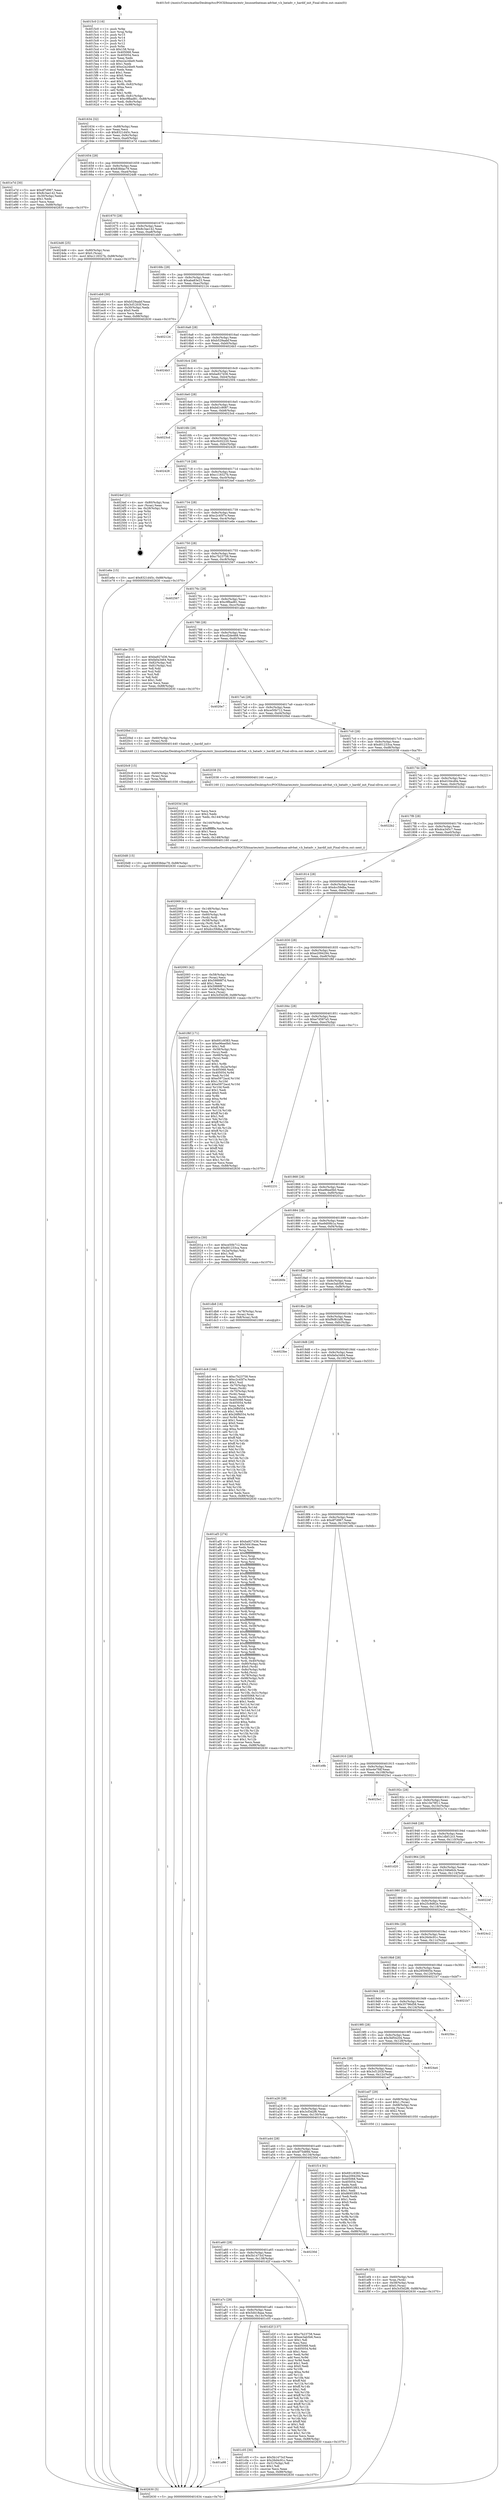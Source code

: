 digraph "0x4015c0" {
  label = "0x4015c0 (/mnt/c/Users/mathe/Desktop/tcc/POCII/binaries/extr_linuxnetbatman-advbat_v.h_batadv_v_hardif_init_Final-ollvm.out::main(0))"
  labelloc = "t"
  node[shape=record]

  Entry [label="",width=0.3,height=0.3,shape=circle,fillcolor=black,style=filled]
  "0x401634" [label="{
     0x401634 [32]\l
     | [instrs]\l
     &nbsp;&nbsp;0x401634 \<+6\>: mov -0x88(%rbp),%eax\l
     &nbsp;&nbsp;0x40163a \<+2\>: mov %eax,%ecx\l
     &nbsp;&nbsp;0x40163c \<+6\>: sub $0x8321d45c,%ecx\l
     &nbsp;&nbsp;0x401642 \<+6\>: mov %eax,-0x9c(%rbp)\l
     &nbsp;&nbsp;0x401648 \<+6\>: mov %ecx,-0xa0(%rbp)\l
     &nbsp;&nbsp;0x40164e \<+6\>: je 0000000000401e7d \<main+0x8bd\>\l
  }"]
  "0x401e7d" [label="{
     0x401e7d [30]\l
     | [instrs]\l
     &nbsp;&nbsp;0x401e7d \<+5\>: mov $0xdf7d967,%eax\l
     &nbsp;&nbsp;0x401e82 \<+5\>: mov $0x8c3ae142,%ecx\l
     &nbsp;&nbsp;0x401e87 \<+3\>: mov -0x30(%rbp),%edx\l
     &nbsp;&nbsp;0x401e8a \<+3\>: cmp $0x1,%edx\l
     &nbsp;&nbsp;0x401e8d \<+3\>: cmovl %ecx,%eax\l
     &nbsp;&nbsp;0x401e90 \<+6\>: mov %eax,-0x88(%rbp)\l
     &nbsp;&nbsp;0x401e96 \<+5\>: jmp 0000000000402630 \<main+0x1070\>\l
  }"]
  "0x401654" [label="{
     0x401654 [28]\l
     | [instrs]\l
     &nbsp;&nbsp;0x401654 \<+5\>: jmp 0000000000401659 \<main+0x99\>\l
     &nbsp;&nbsp;0x401659 \<+6\>: mov -0x9c(%rbp),%eax\l
     &nbsp;&nbsp;0x40165f \<+5\>: sub $0x838dac79,%eax\l
     &nbsp;&nbsp;0x401664 \<+6\>: mov %eax,-0xa4(%rbp)\l
     &nbsp;&nbsp;0x40166a \<+6\>: je 00000000004024d6 \<main+0xf16\>\l
  }"]
  Exit [label="",width=0.3,height=0.3,shape=circle,fillcolor=black,style=filled,peripheries=2]
  "0x4024d6" [label="{
     0x4024d6 [25]\l
     | [instrs]\l
     &nbsp;&nbsp;0x4024d6 \<+4\>: mov -0x80(%rbp),%rax\l
     &nbsp;&nbsp;0x4024da \<+6\>: movl $0x0,(%rax)\l
     &nbsp;&nbsp;0x4024e0 \<+10\>: movl $0xc118327b,-0x88(%rbp)\l
     &nbsp;&nbsp;0x4024ea \<+5\>: jmp 0000000000402630 \<main+0x1070\>\l
  }"]
  "0x401670" [label="{
     0x401670 [28]\l
     | [instrs]\l
     &nbsp;&nbsp;0x401670 \<+5\>: jmp 0000000000401675 \<main+0xb5\>\l
     &nbsp;&nbsp;0x401675 \<+6\>: mov -0x9c(%rbp),%eax\l
     &nbsp;&nbsp;0x40167b \<+5\>: sub $0x8c3ae142,%eax\l
     &nbsp;&nbsp;0x401680 \<+6\>: mov %eax,-0xa8(%rbp)\l
     &nbsp;&nbsp;0x401686 \<+6\>: je 0000000000401eb9 \<main+0x8f9\>\l
  }"]
  "0x4020d8" [label="{
     0x4020d8 [15]\l
     | [instrs]\l
     &nbsp;&nbsp;0x4020d8 \<+10\>: movl $0x838dac79,-0x88(%rbp)\l
     &nbsp;&nbsp;0x4020e2 \<+5\>: jmp 0000000000402630 \<main+0x1070\>\l
  }"]
  "0x401eb9" [label="{
     0x401eb9 [30]\l
     | [instrs]\l
     &nbsp;&nbsp;0x401eb9 \<+5\>: mov $0xb529aabf,%eax\l
     &nbsp;&nbsp;0x401ebe \<+5\>: mov $0x3cf1203f,%ecx\l
     &nbsp;&nbsp;0x401ec3 \<+3\>: mov -0x30(%rbp),%edx\l
     &nbsp;&nbsp;0x401ec6 \<+3\>: cmp $0x0,%edx\l
     &nbsp;&nbsp;0x401ec9 \<+3\>: cmove %ecx,%eax\l
     &nbsp;&nbsp;0x401ecc \<+6\>: mov %eax,-0x88(%rbp)\l
     &nbsp;&nbsp;0x401ed2 \<+5\>: jmp 0000000000402630 \<main+0x1070\>\l
  }"]
  "0x40168c" [label="{
     0x40168c [28]\l
     | [instrs]\l
     &nbsp;&nbsp;0x40168c \<+5\>: jmp 0000000000401691 \<main+0xd1\>\l
     &nbsp;&nbsp;0x401691 \<+6\>: mov -0x9c(%rbp),%eax\l
     &nbsp;&nbsp;0x401697 \<+5\>: sub $0xaba83e23,%eax\l
     &nbsp;&nbsp;0x40169c \<+6\>: mov %eax,-0xac(%rbp)\l
     &nbsp;&nbsp;0x4016a2 \<+6\>: je 0000000000402124 \<main+0xb64\>\l
  }"]
  "0x4020c9" [label="{
     0x4020c9 [15]\l
     | [instrs]\l
     &nbsp;&nbsp;0x4020c9 \<+4\>: mov -0x60(%rbp),%rax\l
     &nbsp;&nbsp;0x4020cd \<+3\>: mov (%rax),%rax\l
     &nbsp;&nbsp;0x4020d0 \<+3\>: mov %rax,%rdi\l
     &nbsp;&nbsp;0x4020d3 \<+5\>: call 0000000000401030 \<free@plt\>\l
     | [calls]\l
     &nbsp;&nbsp;0x401030 \{1\} (unknown)\l
  }"]
  "0x402124" [label="{
     0x402124\l
  }", style=dashed]
  "0x4016a8" [label="{
     0x4016a8 [28]\l
     | [instrs]\l
     &nbsp;&nbsp;0x4016a8 \<+5\>: jmp 00000000004016ad \<main+0xed\>\l
     &nbsp;&nbsp;0x4016ad \<+6\>: mov -0x9c(%rbp),%eax\l
     &nbsp;&nbsp;0x4016b3 \<+5\>: sub $0xb529aabf,%eax\l
     &nbsp;&nbsp;0x4016b8 \<+6\>: mov %eax,-0xb0(%rbp)\l
     &nbsp;&nbsp;0x4016be \<+6\>: je 00000000004024b3 \<main+0xef3\>\l
  }"]
  "0x402069" [label="{
     0x402069 [42]\l
     | [instrs]\l
     &nbsp;&nbsp;0x402069 \<+6\>: mov -0x148(%rbp),%ecx\l
     &nbsp;&nbsp;0x40206f \<+3\>: imul %eax,%ecx\l
     &nbsp;&nbsp;0x402072 \<+4\>: mov -0x60(%rbp),%rdi\l
     &nbsp;&nbsp;0x402076 \<+3\>: mov (%rdi),%rdi\l
     &nbsp;&nbsp;0x402079 \<+4\>: mov -0x58(%rbp),%r8\l
     &nbsp;&nbsp;0x40207d \<+3\>: movslq (%r8),%r8\l
     &nbsp;&nbsp;0x402080 \<+4\>: mov %ecx,(%rdi,%r8,4)\l
     &nbsp;&nbsp;0x402084 \<+10\>: movl $0xdcc59dba,-0x88(%rbp)\l
     &nbsp;&nbsp;0x40208e \<+5\>: jmp 0000000000402630 \<main+0x1070\>\l
  }"]
  "0x4024b3" [label="{
     0x4024b3\l
  }", style=dashed]
  "0x4016c4" [label="{
     0x4016c4 [28]\l
     | [instrs]\l
     &nbsp;&nbsp;0x4016c4 \<+5\>: jmp 00000000004016c9 \<main+0x109\>\l
     &nbsp;&nbsp;0x4016c9 \<+6\>: mov -0x9c(%rbp),%eax\l
     &nbsp;&nbsp;0x4016cf \<+5\>: sub $0xba927d36,%eax\l
     &nbsp;&nbsp;0x4016d4 \<+6\>: mov %eax,-0xb4(%rbp)\l
     &nbsp;&nbsp;0x4016da \<+6\>: je 0000000000402504 \<main+0xf44\>\l
  }"]
  "0x40203d" [label="{
     0x40203d [44]\l
     | [instrs]\l
     &nbsp;&nbsp;0x40203d \<+2\>: xor %ecx,%ecx\l
     &nbsp;&nbsp;0x40203f \<+5\>: mov $0x2,%edx\l
     &nbsp;&nbsp;0x402044 \<+6\>: mov %edx,-0x144(%rbp)\l
     &nbsp;&nbsp;0x40204a \<+1\>: cltd\l
     &nbsp;&nbsp;0x40204b \<+6\>: mov -0x144(%rbp),%esi\l
     &nbsp;&nbsp;0x402051 \<+2\>: idiv %esi\l
     &nbsp;&nbsp;0x402053 \<+6\>: imul $0xfffffffe,%edx,%edx\l
     &nbsp;&nbsp;0x402059 \<+3\>: sub $0x1,%ecx\l
     &nbsp;&nbsp;0x40205c \<+2\>: sub %ecx,%edx\l
     &nbsp;&nbsp;0x40205e \<+6\>: mov %edx,-0x148(%rbp)\l
     &nbsp;&nbsp;0x402064 \<+5\>: call 0000000000401160 \<next_i\>\l
     | [calls]\l
     &nbsp;&nbsp;0x401160 \{1\} (/mnt/c/Users/mathe/Desktop/tcc/POCII/binaries/extr_linuxnetbatman-advbat_v.h_batadv_v_hardif_init_Final-ollvm.out::next_i)\l
  }"]
  "0x402504" [label="{
     0x402504\l
  }", style=dashed]
  "0x4016e0" [label="{
     0x4016e0 [28]\l
     | [instrs]\l
     &nbsp;&nbsp;0x4016e0 \<+5\>: jmp 00000000004016e5 \<main+0x125\>\l
     &nbsp;&nbsp;0x4016e5 \<+6\>: mov -0x9c(%rbp),%eax\l
     &nbsp;&nbsp;0x4016eb \<+5\>: sub $0xbd1c9087,%eax\l
     &nbsp;&nbsp;0x4016f0 \<+6\>: mov %eax,-0xb8(%rbp)\l
     &nbsp;&nbsp;0x4016f6 \<+6\>: je 00000000004023cd \<main+0xe0d\>\l
  }"]
  "0x401ef4" [label="{
     0x401ef4 [32]\l
     | [instrs]\l
     &nbsp;&nbsp;0x401ef4 \<+4\>: mov -0x60(%rbp),%rdi\l
     &nbsp;&nbsp;0x401ef8 \<+3\>: mov %rax,(%rdi)\l
     &nbsp;&nbsp;0x401efb \<+4\>: mov -0x58(%rbp),%rax\l
     &nbsp;&nbsp;0x401eff \<+6\>: movl $0x0,(%rax)\l
     &nbsp;&nbsp;0x401f05 \<+10\>: movl $0x3cf3d2f6,-0x88(%rbp)\l
     &nbsp;&nbsp;0x401f0f \<+5\>: jmp 0000000000402630 \<main+0x1070\>\l
  }"]
  "0x4023cd" [label="{
     0x4023cd\l
  }", style=dashed]
  "0x4016fc" [label="{
     0x4016fc [28]\l
     | [instrs]\l
     &nbsp;&nbsp;0x4016fc \<+5\>: jmp 0000000000401701 \<main+0x141\>\l
     &nbsp;&nbsp;0x401701 \<+6\>: mov -0x9c(%rbp),%eax\l
     &nbsp;&nbsp;0x401707 \<+5\>: sub $0xc0c02220,%eax\l
     &nbsp;&nbsp;0x40170c \<+6\>: mov %eax,-0xbc(%rbp)\l
     &nbsp;&nbsp;0x401712 \<+6\>: je 0000000000402428 \<main+0xe68\>\l
  }"]
  "0x401dc8" [label="{
     0x401dc8 [166]\l
     | [instrs]\l
     &nbsp;&nbsp;0x401dc8 \<+5\>: mov $0xc7b23758,%ecx\l
     &nbsp;&nbsp;0x401dcd \<+5\>: mov $0xc2c45f7e,%edx\l
     &nbsp;&nbsp;0x401dd2 \<+3\>: mov $0x1,%sil\l
     &nbsp;&nbsp;0x401dd5 \<+4\>: mov -0x70(%rbp),%rdi\l
     &nbsp;&nbsp;0x401dd9 \<+2\>: mov %eax,(%rdi)\l
     &nbsp;&nbsp;0x401ddb \<+4\>: mov -0x70(%rbp),%rdi\l
     &nbsp;&nbsp;0x401ddf \<+2\>: mov (%rdi),%eax\l
     &nbsp;&nbsp;0x401de1 \<+3\>: mov %eax,-0x30(%rbp)\l
     &nbsp;&nbsp;0x401de4 \<+7\>: mov 0x405068,%eax\l
     &nbsp;&nbsp;0x401deb \<+8\>: mov 0x405054,%r8d\l
     &nbsp;&nbsp;0x401df3 \<+3\>: mov %eax,%r9d\l
     &nbsp;&nbsp;0x401df6 \<+7\>: sub $0x26ff4554,%r9d\l
     &nbsp;&nbsp;0x401dfd \<+4\>: sub $0x1,%r9d\l
     &nbsp;&nbsp;0x401e01 \<+7\>: add $0x26ff4554,%r9d\l
     &nbsp;&nbsp;0x401e08 \<+4\>: imul %r9d,%eax\l
     &nbsp;&nbsp;0x401e0c \<+3\>: and $0x1,%eax\l
     &nbsp;&nbsp;0x401e0f \<+3\>: cmp $0x0,%eax\l
     &nbsp;&nbsp;0x401e12 \<+4\>: sete %r10b\l
     &nbsp;&nbsp;0x401e16 \<+4\>: cmp $0xa,%r8d\l
     &nbsp;&nbsp;0x401e1a \<+4\>: setl %r11b\l
     &nbsp;&nbsp;0x401e1e \<+3\>: mov %r10b,%bl\l
     &nbsp;&nbsp;0x401e21 \<+3\>: xor $0xff,%bl\l
     &nbsp;&nbsp;0x401e24 \<+3\>: mov %r11b,%r14b\l
     &nbsp;&nbsp;0x401e27 \<+4\>: xor $0xff,%r14b\l
     &nbsp;&nbsp;0x401e2b \<+4\>: xor $0x0,%sil\l
     &nbsp;&nbsp;0x401e2f \<+3\>: mov %bl,%r15b\l
     &nbsp;&nbsp;0x401e32 \<+4\>: and $0x0,%r15b\l
     &nbsp;&nbsp;0x401e36 \<+3\>: and %sil,%r10b\l
     &nbsp;&nbsp;0x401e39 \<+3\>: mov %r14b,%r12b\l
     &nbsp;&nbsp;0x401e3c \<+4\>: and $0x0,%r12b\l
     &nbsp;&nbsp;0x401e40 \<+3\>: and %sil,%r11b\l
     &nbsp;&nbsp;0x401e43 \<+3\>: or %r10b,%r15b\l
     &nbsp;&nbsp;0x401e46 \<+3\>: or %r11b,%r12b\l
     &nbsp;&nbsp;0x401e49 \<+3\>: xor %r12b,%r15b\l
     &nbsp;&nbsp;0x401e4c \<+3\>: or %r14b,%bl\l
     &nbsp;&nbsp;0x401e4f \<+3\>: xor $0xff,%bl\l
     &nbsp;&nbsp;0x401e52 \<+4\>: or $0x0,%sil\l
     &nbsp;&nbsp;0x401e56 \<+3\>: and %sil,%bl\l
     &nbsp;&nbsp;0x401e59 \<+3\>: or %bl,%r15b\l
     &nbsp;&nbsp;0x401e5c \<+4\>: test $0x1,%r15b\l
     &nbsp;&nbsp;0x401e60 \<+3\>: cmovne %edx,%ecx\l
     &nbsp;&nbsp;0x401e63 \<+6\>: mov %ecx,-0x88(%rbp)\l
     &nbsp;&nbsp;0x401e69 \<+5\>: jmp 0000000000402630 \<main+0x1070\>\l
  }"]
  "0x402428" [label="{
     0x402428\l
  }", style=dashed]
  "0x401718" [label="{
     0x401718 [28]\l
     | [instrs]\l
     &nbsp;&nbsp;0x401718 \<+5\>: jmp 000000000040171d \<main+0x15d\>\l
     &nbsp;&nbsp;0x40171d \<+6\>: mov -0x9c(%rbp),%eax\l
     &nbsp;&nbsp;0x401723 \<+5\>: sub $0xc118327b,%eax\l
     &nbsp;&nbsp;0x401728 \<+6\>: mov %eax,-0xc0(%rbp)\l
     &nbsp;&nbsp;0x40172e \<+6\>: je 00000000004024ef \<main+0xf2f\>\l
  }"]
  "0x401a98" [label="{
     0x401a98\l
  }", style=dashed]
  "0x4024ef" [label="{
     0x4024ef [21]\l
     | [instrs]\l
     &nbsp;&nbsp;0x4024ef \<+4\>: mov -0x80(%rbp),%rax\l
     &nbsp;&nbsp;0x4024f3 \<+2\>: mov (%rax),%eax\l
     &nbsp;&nbsp;0x4024f5 \<+4\>: lea -0x28(%rbp),%rsp\l
     &nbsp;&nbsp;0x4024f9 \<+1\>: pop %rbx\l
     &nbsp;&nbsp;0x4024fa \<+2\>: pop %r12\l
     &nbsp;&nbsp;0x4024fc \<+2\>: pop %r13\l
     &nbsp;&nbsp;0x4024fe \<+2\>: pop %r14\l
     &nbsp;&nbsp;0x402500 \<+2\>: pop %r15\l
     &nbsp;&nbsp;0x402502 \<+1\>: pop %rbp\l
     &nbsp;&nbsp;0x402503 \<+1\>: ret\l
  }"]
  "0x401734" [label="{
     0x401734 [28]\l
     | [instrs]\l
     &nbsp;&nbsp;0x401734 \<+5\>: jmp 0000000000401739 \<main+0x179\>\l
     &nbsp;&nbsp;0x401739 \<+6\>: mov -0x9c(%rbp),%eax\l
     &nbsp;&nbsp;0x40173f \<+5\>: sub $0xc2c45f7e,%eax\l
     &nbsp;&nbsp;0x401744 \<+6\>: mov %eax,-0xc4(%rbp)\l
     &nbsp;&nbsp;0x40174a \<+6\>: je 0000000000401e6e \<main+0x8ae\>\l
  }"]
  "0x401c05" [label="{
     0x401c05 [30]\l
     | [instrs]\l
     &nbsp;&nbsp;0x401c05 \<+5\>: mov $0x5b1473cf,%eax\l
     &nbsp;&nbsp;0x401c0a \<+5\>: mov $0x26d4c91c,%ecx\l
     &nbsp;&nbsp;0x401c0f \<+3\>: mov -0x31(%rbp),%dl\l
     &nbsp;&nbsp;0x401c12 \<+3\>: test $0x1,%dl\l
     &nbsp;&nbsp;0x401c15 \<+3\>: cmovne %ecx,%eax\l
     &nbsp;&nbsp;0x401c18 \<+6\>: mov %eax,-0x88(%rbp)\l
     &nbsp;&nbsp;0x401c1e \<+5\>: jmp 0000000000402630 \<main+0x1070\>\l
  }"]
  "0x401e6e" [label="{
     0x401e6e [15]\l
     | [instrs]\l
     &nbsp;&nbsp;0x401e6e \<+10\>: movl $0x8321d45c,-0x88(%rbp)\l
     &nbsp;&nbsp;0x401e78 \<+5\>: jmp 0000000000402630 \<main+0x1070\>\l
  }"]
  "0x401750" [label="{
     0x401750 [28]\l
     | [instrs]\l
     &nbsp;&nbsp;0x401750 \<+5\>: jmp 0000000000401755 \<main+0x195\>\l
     &nbsp;&nbsp;0x401755 \<+6\>: mov -0x9c(%rbp),%eax\l
     &nbsp;&nbsp;0x40175b \<+5\>: sub $0xc7b23758,%eax\l
     &nbsp;&nbsp;0x401760 \<+6\>: mov %eax,-0xc8(%rbp)\l
     &nbsp;&nbsp;0x401766 \<+6\>: je 0000000000402567 \<main+0xfa7\>\l
  }"]
  "0x401a7c" [label="{
     0x401a7c [28]\l
     | [instrs]\l
     &nbsp;&nbsp;0x401a7c \<+5\>: jmp 0000000000401a81 \<main+0x4c1\>\l
     &nbsp;&nbsp;0x401a81 \<+6\>: mov -0x9c(%rbp),%eax\l
     &nbsp;&nbsp;0x401a87 \<+5\>: sub $0x5d418aaa,%eax\l
     &nbsp;&nbsp;0x401a8c \<+6\>: mov %eax,-0x13c(%rbp)\l
     &nbsp;&nbsp;0x401a92 \<+6\>: je 0000000000401c05 \<main+0x645\>\l
  }"]
  "0x402567" [label="{
     0x402567\l
  }", style=dashed]
  "0x40176c" [label="{
     0x40176c [28]\l
     | [instrs]\l
     &nbsp;&nbsp;0x40176c \<+5\>: jmp 0000000000401771 \<main+0x1b1\>\l
     &nbsp;&nbsp;0x401771 \<+6\>: mov -0x9c(%rbp),%eax\l
     &nbsp;&nbsp;0x401777 \<+5\>: sub $0xc9fbad81,%eax\l
     &nbsp;&nbsp;0x40177c \<+6\>: mov %eax,-0xcc(%rbp)\l
     &nbsp;&nbsp;0x401782 \<+6\>: je 0000000000401abe \<main+0x4fe\>\l
  }"]
  "0x401d2f" [label="{
     0x401d2f [137]\l
     | [instrs]\l
     &nbsp;&nbsp;0x401d2f \<+5\>: mov $0xc7b23758,%eax\l
     &nbsp;&nbsp;0x401d34 \<+5\>: mov $0xee3ab5b6,%ecx\l
     &nbsp;&nbsp;0x401d39 \<+2\>: mov $0x1,%dl\l
     &nbsp;&nbsp;0x401d3b \<+2\>: xor %esi,%esi\l
     &nbsp;&nbsp;0x401d3d \<+7\>: mov 0x405068,%edi\l
     &nbsp;&nbsp;0x401d44 \<+8\>: mov 0x405054,%r8d\l
     &nbsp;&nbsp;0x401d4c \<+3\>: sub $0x1,%esi\l
     &nbsp;&nbsp;0x401d4f \<+3\>: mov %edi,%r9d\l
     &nbsp;&nbsp;0x401d52 \<+3\>: add %esi,%r9d\l
     &nbsp;&nbsp;0x401d55 \<+4\>: imul %r9d,%edi\l
     &nbsp;&nbsp;0x401d59 \<+3\>: and $0x1,%edi\l
     &nbsp;&nbsp;0x401d5c \<+3\>: cmp $0x0,%edi\l
     &nbsp;&nbsp;0x401d5f \<+4\>: sete %r10b\l
     &nbsp;&nbsp;0x401d63 \<+4\>: cmp $0xa,%r8d\l
     &nbsp;&nbsp;0x401d67 \<+4\>: setl %r11b\l
     &nbsp;&nbsp;0x401d6b \<+3\>: mov %r10b,%bl\l
     &nbsp;&nbsp;0x401d6e \<+3\>: xor $0xff,%bl\l
     &nbsp;&nbsp;0x401d71 \<+3\>: mov %r11b,%r14b\l
     &nbsp;&nbsp;0x401d74 \<+4\>: xor $0xff,%r14b\l
     &nbsp;&nbsp;0x401d78 \<+3\>: xor $0x1,%dl\l
     &nbsp;&nbsp;0x401d7b \<+3\>: mov %bl,%r15b\l
     &nbsp;&nbsp;0x401d7e \<+4\>: and $0xff,%r15b\l
     &nbsp;&nbsp;0x401d82 \<+3\>: and %dl,%r10b\l
     &nbsp;&nbsp;0x401d85 \<+3\>: mov %r14b,%r12b\l
     &nbsp;&nbsp;0x401d88 \<+4\>: and $0xff,%r12b\l
     &nbsp;&nbsp;0x401d8c \<+3\>: and %dl,%r11b\l
     &nbsp;&nbsp;0x401d8f \<+3\>: or %r10b,%r15b\l
     &nbsp;&nbsp;0x401d92 \<+3\>: or %r11b,%r12b\l
     &nbsp;&nbsp;0x401d95 \<+3\>: xor %r12b,%r15b\l
     &nbsp;&nbsp;0x401d98 \<+3\>: or %r14b,%bl\l
     &nbsp;&nbsp;0x401d9b \<+3\>: xor $0xff,%bl\l
     &nbsp;&nbsp;0x401d9e \<+3\>: or $0x1,%dl\l
     &nbsp;&nbsp;0x401da1 \<+2\>: and %dl,%bl\l
     &nbsp;&nbsp;0x401da3 \<+3\>: or %bl,%r15b\l
     &nbsp;&nbsp;0x401da6 \<+4\>: test $0x1,%r15b\l
     &nbsp;&nbsp;0x401daa \<+3\>: cmovne %ecx,%eax\l
     &nbsp;&nbsp;0x401dad \<+6\>: mov %eax,-0x88(%rbp)\l
     &nbsp;&nbsp;0x401db3 \<+5\>: jmp 0000000000402630 \<main+0x1070\>\l
  }"]
  "0x401abe" [label="{
     0x401abe [53]\l
     | [instrs]\l
     &nbsp;&nbsp;0x401abe \<+5\>: mov $0xba927d36,%eax\l
     &nbsp;&nbsp;0x401ac3 \<+5\>: mov $0xfa0a3464,%ecx\l
     &nbsp;&nbsp;0x401ac8 \<+6\>: mov -0x82(%rbp),%dl\l
     &nbsp;&nbsp;0x401ace \<+7\>: mov -0x81(%rbp),%sil\l
     &nbsp;&nbsp;0x401ad5 \<+3\>: mov %dl,%dil\l
     &nbsp;&nbsp;0x401ad8 \<+3\>: and %sil,%dil\l
     &nbsp;&nbsp;0x401adb \<+3\>: xor %sil,%dl\l
     &nbsp;&nbsp;0x401ade \<+3\>: or %dl,%dil\l
     &nbsp;&nbsp;0x401ae1 \<+4\>: test $0x1,%dil\l
     &nbsp;&nbsp;0x401ae5 \<+3\>: cmovne %ecx,%eax\l
     &nbsp;&nbsp;0x401ae8 \<+6\>: mov %eax,-0x88(%rbp)\l
     &nbsp;&nbsp;0x401aee \<+5\>: jmp 0000000000402630 \<main+0x1070\>\l
  }"]
  "0x401788" [label="{
     0x401788 [28]\l
     | [instrs]\l
     &nbsp;&nbsp;0x401788 \<+5\>: jmp 000000000040178d \<main+0x1cd\>\l
     &nbsp;&nbsp;0x40178d \<+6\>: mov -0x9c(%rbp),%eax\l
     &nbsp;&nbsp;0x401793 \<+5\>: sub $0xcd2de468,%eax\l
     &nbsp;&nbsp;0x401798 \<+6\>: mov %eax,-0xd0(%rbp)\l
     &nbsp;&nbsp;0x40179e \<+6\>: je 00000000004020e7 \<main+0xb27\>\l
  }"]
  "0x402630" [label="{
     0x402630 [5]\l
     | [instrs]\l
     &nbsp;&nbsp;0x402630 \<+5\>: jmp 0000000000401634 \<main+0x74\>\l
  }"]
  "0x4015c0" [label="{
     0x4015c0 [116]\l
     | [instrs]\l
     &nbsp;&nbsp;0x4015c0 \<+1\>: push %rbp\l
     &nbsp;&nbsp;0x4015c1 \<+3\>: mov %rsp,%rbp\l
     &nbsp;&nbsp;0x4015c4 \<+2\>: push %r15\l
     &nbsp;&nbsp;0x4015c6 \<+2\>: push %r14\l
     &nbsp;&nbsp;0x4015c8 \<+2\>: push %r13\l
     &nbsp;&nbsp;0x4015ca \<+2\>: push %r12\l
     &nbsp;&nbsp;0x4015cc \<+1\>: push %rbx\l
     &nbsp;&nbsp;0x4015cd \<+7\>: sub $0x158,%rsp\l
     &nbsp;&nbsp;0x4015d4 \<+7\>: mov 0x405068,%eax\l
     &nbsp;&nbsp;0x4015db \<+7\>: mov 0x405054,%ecx\l
     &nbsp;&nbsp;0x4015e2 \<+2\>: mov %eax,%edx\l
     &nbsp;&nbsp;0x4015e4 \<+6\>: sub $0xe2a24be9,%edx\l
     &nbsp;&nbsp;0x4015ea \<+3\>: sub $0x1,%edx\l
     &nbsp;&nbsp;0x4015ed \<+6\>: add $0xe2a24be9,%edx\l
     &nbsp;&nbsp;0x4015f3 \<+3\>: imul %edx,%eax\l
     &nbsp;&nbsp;0x4015f6 \<+3\>: and $0x1,%eax\l
     &nbsp;&nbsp;0x4015f9 \<+3\>: cmp $0x0,%eax\l
     &nbsp;&nbsp;0x4015fc \<+4\>: sete %r8b\l
     &nbsp;&nbsp;0x401600 \<+4\>: and $0x1,%r8b\l
     &nbsp;&nbsp;0x401604 \<+7\>: mov %r8b,-0x82(%rbp)\l
     &nbsp;&nbsp;0x40160b \<+3\>: cmp $0xa,%ecx\l
     &nbsp;&nbsp;0x40160e \<+4\>: setl %r8b\l
     &nbsp;&nbsp;0x401612 \<+4\>: and $0x1,%r8b\l
     &nbsp;&nbsp;0x401616 \<+7\>: mov %r8b,-0x81(%rbp)\l
     &nbsp;&nbsp;0x40161d \<+10\>: movl $0xc9fbad81,-0x88(%rbp)\l
     &nbsp;&nbsp;0x401627 \<+6\>: mov %edi,-0x8c(%rbp)\l
     &nbsp;&nbsp;0x40162d \<+7\>: mov %rsi,-0x98(%rbp)\l
  }"]
  "0x401a60" [label="{
     0x401a60 [28]\l
     | [instrs]\l
     &nbsp;&nbsp;0x401a60 \<+5\>: jmp 0000000000401a65 \<main+0x4a5\>\l
     &nbsp;&nbsp;0x401a65 \<+6\>: mov -0x9c(%rbp),%eax\l
     &nbsp;&nbsp;0x401a6b \<+5\>: sub $0x5b1473cf,%eax\l
     &nbsp;&nbsp;0x401a70 \<+6\>: mov %eax,-0x138(%rbp)\l
     &nbsp;&nbsp;0x401a76 \<+6\>: je 0000000000401d2f \<main+0x76f\>\l
  }"]
  "0x4020e7" [label="{
     0x4020e7\l
  }", style=dashed]
  "0x4017a4" [label="{
     0x4017a4 [28]\l
     | [instrs]\l
     &nbsp;&nbsp;0x4017a4 \<+5\>: jmp 00000000004017a9 \<main+0x1e9\>\l
     &nbsp;&nbsp;0x4017a9 \<+6\>: mov -0x9c(%rbp),%eax\l
     &nbsp;&nbsp;0x4017af \<+5\>: sub $0xce50b712,%eax\l
     &nbsp;&nbsp;0x4017b4 \<+6\>: mov %eax,-0xd4(%rbp)\l
     &nbsp;&nbsp;0x4017ba \<+6\>: je 00000000004020bd \<main+0xafd\>\l
  }"]
  "0x40230d" [label="{
     0x40230d\l
  }", style=dashed]
  "0x4020bd" [label="{
     0x4020bd [12]\l
     | [instrs]\l
     &nbsp;&nbsp;0x4020bd \<+4\>: mov -0x60(%rbp),%rax\l
     &nbsp;&nbsp;0x4020c1 \<+3\>: mov (%rax),%rdi\l
     &nbsp;&nbsp;0x4020c4 \<+5\>: call 0000000000401440 \<batadv_v_hardif_init\>\l
     | [calls]\l
     &nbsp;&nbsp;0x401440 \{1\} (/mnt/c/Users/mathe/Desktop/tcc/POCII/binaries/extr_linuxnetbatman-advbat_v.h_batadv_v_hardif_init_Final-ollvm.out::batadv_v_hardif_init)\l
  }"]
  "0x4017c0" [label="{
     0x4017c0 [28]\l
     | [instrs]\l
     &nbsp;&nbsp;0x4017c0 \<+5\>: jmp 00000000004017c5 \<main+0x205\>\l
     &nbsp;&nbsp;0x4017c5 \<+6\>: mov -0x9c(%rbp),%eax\l
     &nbsp;&nbsp;0x4017cb \<+5\>: sub $0xd01233ca,%eax\l
     &nbsp;&nbsp;0x4017d0 \<+6\>: mov %eax,-0xd8(%rbp)\l
     &nbsp;&nbsp;0x4017d6 \<+6\>: je 0000000000402038 \<main+0xa78\>\l
  }"]
  "0x401a44" [label="{
     0x401a44 [28]\l
     | [instrs]\l
     &nbsp;&nbsp;0x401a44 \<+5\>: jmp 0000000000401a49 \<main+0x489\>\l
     &nbsp;&nbsp;0x401a49 \<+6\>: mov -0x9c(%rbp),%eax\l
     &nbsp;&nbsp;0x401a4f \<+5\>: sub $0x4f75d89d,%eax\l
     &nbsp;&nbsp;0x401a54 \<+6\>: mov %eax,-0x134(%rbp)\l
     &nbsp;&nbsp;0x401a5a \<+6\>: je 000000000040230d \<main+0xd4d\>\l
  }"]
  "0x402038" [label="{
     0x402038 [5]\l
     | [instrs]\l
     &nbsp;&nbsp;0x402038 \<+5\>: call 0000000000401160 \<next_i\>\l
     | [calls]\l
     &nbsp;&nbsp;0x401160 \{1\} (/mnt/c/Users/mathe/Desktop/tcc/POCII/binaries/extr_linuxnetbatman-advbat_v.h_batadv_v_hardif_init_Final-ollvm.out::next_i)\l
  }"]
  "0x4017dc" [label="{
     0x4017dc [28]\l
     | [instrs]\l
     &nbsp;&nbsp;0x4017dc \<+5\>: jmp 00000000004017e1 \<main+0x221\>\l
     &nbsp;&nbsp;0x4017e1 \<+6\>: mov -0x9c(%rbp),%eax\l
     &nbsp;&nbsp;0x4017e7 \<+5\>: sub $0xd104cd0e,%eax\l
     &nbsp;&nbsp;0x4017ec \<+6\>: mov %eax,-0xdc(%rbp)\l
     &nbsp;&nbsp;0x4017f2 \<+6\>: je 00000000004022b2 \<main+0xcf2\>\l
  }"]
  "0x401f14" [label="{
     0x401f14 [91]\l
     | [instrs]\l
     &nbsp;&nbsp;0x401f14 \<+5\>: mov $0x691c9383,%eax\l
     &nbsp;&nbsp;0x401f19 \<+5\>: mov $0xe2094294,%ecx\l
     &nbsp;&nbsp;0x401f1e \<+7\>: mov 0x405068,%edx\l
     &nbsp;&nbsp;0x401f25 \<+7\>: mov 0x405054,%esi\l
     &nbsp;&nbsp;0x401f2c \<+2\>: mov %edx,%edi\l
     &nbsp;&nbsp;0x401f2e \<+6\>: sub $0x86953f83,%edi\l
     &nbsp;&nbsp;0x401f34 \<+3\>: sub $0x1,%edi\l
     &nbsp;&nbsp;0x401f37 \<+6\>: add $0x86953f83,%edi\l
     &nbsp;&nbsp;0x401f3d \<+3\>: imul %edi,%edx\l
     &nbsp;&nbsp;0x401f40 \<+3\>: and $0x1,%edx\l
     &nbsp;&nbsp;0x401f43 \<+3\>: cmp $0x0,%edx\l
     &nbsp;&nbsp;0x401f46 \<+4\>: sete %r8b\l
     &nbsp;&nbsp;0x401f4a \<+3\>: cmp $0xa,%esi\l
     &nbsp;&nbsp;0x401f4d \<+4\>: setl %r9b\l
     &nbsp;&nbsp;0x401f51 \<+3\>: mov %r8b,%r10b\l
     &nbsp;&nbsp;0x401f54 \<+3\>: and %r9b,%r10b\l
     &nbsp;&nbsp;0x401f57 \<+3\>: xor %r9b,%r8b\l
     &nbsp;&nbsp;0x401f5a \<+3\>: or %r8b,%r10b\l
     &nbsp;&nbsp;0x401f5d \<+4\>: test $0x1,%r10b\l
     &nbsp;&nbsp;0x401f61 \<+3\>: cmovne %ecx,%eax\l
     &nbsp;&nbsp;0x401f64 \<+6\>: mov %eax,-0x88(%rbp)\l
     &nbsp;&nbsp;0x401f6a \<+5\>: jmp 0000000000402630 \<main+0x1070\>\l
  }"]
  "0x4022b2" [label="{
     0x4022b2\l
  }", style=dashed]
  "0x4017f8" [label="{
     0x4017f8 [28]\l
     | [instrs]\l
     &nbsp;&nbsp;0x4017f8 \<+5\>: jmp 00000000004017fd \<main+0x23d\>\l
     &nbsp;&nbsp;0x4017fd \<+6\>: mov -0x9c(%rbp),%eax\l
     &nbsp;&nbsp;0x401803 \<+5\>: sub $0xdca345c7,%eax\l
     &nbsp;&nbsp;0x401808 \<+6\>: mov %eax,-0xe0(%rbp)\l
     &nbsp;&nbsp;0x40180e \<+6\>: je 0000000000402549 \<main+0xf89\>\l
  }"]
  "0x401a28" [label="{
     0x401a28 [28]\l
     | [instrs]\l
     &nbsp;&nbsp;0x401a28 \<+5\>: jmp 0000000000401a2d \<main+0x46d\>\l
     &nbsp;&nbsp;0x401a2d \<+6\>: mov -0x9c(%rbp),%eax\l
     &nbsp;&nbsp;0x401a33 \<+5\>: sub $0x3cf3d2f6,%eax\l
     &nbsp;&nbsp;0x401a38 \<+6\>: mov %eax,-0x130(%rbp)\l
     &nbsp;&nbsp;0x401a3e \<+6\>: je 0000000000401f14 \<main+0x954\>\l
  }"]
  "0x402549" [label="{
     0x402549\l
  }", style=dashed]
  "0x401814" [label="{
     0x401814 [28]\l
     | [instrs]\l
     &nbsp;&nbsp;0x401814 \<+5\>: jmp 0000000000401819 \<main+0x259\>\l
     &nbsp;&nbsp;0x401819 \<+6\>: mov -0x9c(%rbp),%eax\l
     &nbsp;&nbsp;0x40181f \<+5\>: sub $0xdcc59dba,%eax\l
     &nbsp;&nbsp;0x401824 \<+6\>: mov %eax,-0xe4(%rbp)\l
     &nbsp;&nbsp;0x40182a \<+6\>: je 0000000000402093 \<main+0xad3\>\l
  }"]
  "0x401ed7" [label="{
     0x401ed7 [29]\l
     | [instrs]\l
     &nbsp;&nbsp;0x401ed7 \<+4\>: mov -0x68(%rbp),%rax\l
     &nbsp;&nbsp;0x401edb \<+6\>: movl $0x1,(%rax)\l
     &nbsp;&nbsp;0x401ee1 \<+4\>: mov -0x68(%rbp),%rax\l
     &nbsp;&nbsp;0x401ee5 \<+3\>: movslq (%rax),%rax\l
     &nbsp;&nbsp;0x401ee8 \<+4\>: shl $0x2,%rax\l
     &nbsp;&nbsp;0x401eec \<+3\>: mov %rax,%rdi\l
     &nbsp;&nbsp;0x401eef \<+5\>: call 0000000000401050 \<malloc@plt\>\l
     | [calls]\l
     &nbsp;&nbsp;0x401050 \{1\} (unknown)\l
  }"]
  "0x402093" [label="{
     0x402093 [42]\l
     | [instrs]\l
     &nbsp;&nbsp;0x402093 \<+4\>: mov -0x58(%rbp),%rax\l
     &nbsp;&nbsp;0x402097 \<+2\>: mov (%rax),%ecx\l
     &nbsp;&nbsp;0x402099 \<+6\>: add $0x59888f7d,%ecx\l
     &nbsp;&nbsp;0x40209f \<+3\>: add $0x1,%ecx\l
     &nbsp;&nbsp;0x4020a2 \<+6\>: sub $0x59888f7d,%ecx\l
     &nbsp;&nbsp;0x4020a8 \<+4\>: mov -0x58(%rbp),%rax\l
     &nbsp;&nbsp;0x4020ac \<+2\>: mov %ecx,(%rax)\l
     &nbsp;&nbsp;0x4020ae \<+10\>: movl $0x3cf3d2f6,-0x88(%rbp)\l
     &nbsp;&nbsp;0x4020b8 \<+5\>: jmp 0000000000402630 \<main+0x1070\>\l
  }"]
  "0x401830" [label="{
     0x401830 [28]\l
     | [instrs]\l
     &nbsp;&nbsp;0x401830 \<+5\>: jmp 0000000000401835 \<main+0x275\>\l
     &nbsp;&nbsp;0x401835 \<+6\>: mov -0x9c(%rbp),%eax\l
     &nbsp;&nbsp;0x40183b \<+5\>: sub $0xe2094294,%eax\l
     &nbsp;&nbsp;0x401840 \<+6\>: mov %eax,-0xe8(%rbp)\l
     &nbsp;&nbsp;0x401846 \<+6\>: je 0000000000401f6f \<main+0x9af\>\l
  }"]
  "0x401a0c" [label="{
     0x401a0c [28]\l
     | [instrs]\l
     &nbsp;&nbsp;0x401a0c \<+5\>: jmp 0000000000401a11 \<main+0x451\>\l
     &nbsp;&nbsp;0x401a11 \<+6\>: mov -0x9c(%rbp),%eax\l
     &nbsp;&nbsp;0x401a17 \<+5\>: sub $0x3cf1203f,%eax\l
     &nbsp;&nbsp;0x401a1c \<+6\>: mov %eax,-0x12c(%rbp)\l
     &nbsp;&nbsp;0x401a22 \<+6\>: je 0000000000401ed7 \<main+0x917\>\l
  }"]
  "0x401f6f" [label="{
     0x401f6f [171]\l
     | [instrs]\l
     &nbsp;&nbsp;0x401f6f \<+5\>: mov $0x691c9383,%eax\l
     &nbsp;&nbsp;0x401f74 \<+5\>: mov $0xe96ee0b0,%ecx\l
     &nbsp;&nbsp;0x401f79 \<+2\>: mov $0x1,%dl\l
     &nbsp;&nbsp;0x401f7b \<+4\>: mov -0x58(%rbp),%rsi\l
     &nbsp;&nbsp;0x401f7f \<+2\>: mov (%rsi),%edi\l
     &nbsp;&nbsp;0x401f81 \<+4\>: mov -0x68(%rbp),%rsi\l
     &nbsp;&nbsp;0x401f85 \<+2\>: cmp (%rsi),%edi\l
     &nbsp;&nbsp;0x401f87 \<+4\>: setl %r8b\l
     &nbsp;&nbsp;0x401f8b \<+4\>: and $0x1,%r8b\l
     &nbsp;&nbsp;0x401f8f \<+4\>: mov %r8b,-0x2a(%rbp)\l
     &nbsp;&nbsp;0x401f93 \<+7\>: mov 0x405068,%edi\l
     &nbsp;&nbsp;0x401f9a \<+8\>: mov 0x405054,%r9d\l
     &nbsp;&nbsp;0x401fa2 \<+3\>: mov %edi,%r10d\l
     &nbsp;&nbsp;0x401fa5 \<+7\>: sub $0xe5972acd,%r10d\l
     &nbsp;&nbsp;0x401fac \<+4\>: sub $0x1,%r10d\l
     &nbsp;&nbsp;0x401fb0 \<+7\>: add $0xe5972acd,%r10d\l
     &nbsp;&nbsp;0x401fb7 \<+4\>: imul %r10d,%edi\l
     &nbsp;&nbsp;0x401fbb \<+3\>: and $0x1,%edi\l
     &nbsp;&nbsp;0x401fbe \<+3\>: cmp $0x0,%edi\l
     &nbsp;&nbsp;0x401fc1 \<+4\>: sete %r8b\l
     &nbsp;&nbsp;0x401fc5 \<+4\>: cmp $0xa,%r9d\l
     &nbsp;&nbsp;0x401fc9 \<+4\>: setl %r11b\l
     &nbsp;&nbsp;0x401fcd \<+3\>: mov %r8b,%bl\l
     &nbsp;&nbsp;0x401fd0 \<+3\>: xor $0xff,%bl\l
     &nbsp;&nbsp;0x401fd3 \<+3\>: mov %r11b,%r14b\l
     &nbsp;&nbsp;0x401fd6 \<+4\>: xor $0xff,%r14b\l
     &nbsp;&nbsp;0x401fda \<+3\>: xor $0x1,%dl\l
     &nbsp;&nbsp;0x401fdd \<+3\>: mov %bl,%r15b\l
     &nbsp;&nbsp;0x401fe0 \<+4\>: and $0xff,%r15b\l
     &nbsp;&nbsp;0x401fe4 \<+3\>: and %dl,%r8b\l
     &nbsp;&nbsp;0x401fe7 \<+3\>: mov %r14b,%r12b\l
     &nbsp;&nbsp;0x401fea \<+4\>: and $0xff,%r12b\l
     &nbsp;&nbsp;0x401fee \<+3\>: and %dl,%r11b\l
     &nbsp;&nbsp;0x401ff1 \<+3\>: or %r8b,%r15b\l
     &nbsp;&nbsp;0x401ff4 \<+3\>: or %r11b,%r12b\l
     &nbsp;&nbsp;0x401ff7 \<+3\>: xor %r12b,%r15b\l
     &nbsp;&nbsp;0x401ffa \<+3\>: or %r14b,%bl\l
     &nbsp;&nbsp;0x401ffd \<+3\>: xor $0xff,%bl\l
     &nbsp;&nbsp;0x402000 \<+3\>: or $0x1,%dl\l
     &nbsp;&nbsp;0x402003 \<+2\>: and %dl,%bl\l
     &nbsp;&nbsp;0x402005 \<+3\>: or %bl,%r15b\l
     &nbsp;&nbsp;0x402008 \<+4\>: test $0x1,%r15b\l
     &nbsp;&nbsp;0x40200c \<+3\>: cmovne %ecx,%eax\l
     &nbsp;&nbsp;0x40200f \<+6\>: mov %eax,-0x88(%rbp)\l
     &nbsp;&nbsp;0x402015 \<+5\>: jmp 0000000000402630 \<main+0x1070\>\l
  }"]
  "0x40184c" [label="{
     0x40184c [28]\l
     | [instrs]\l
     &nbsp;&nbsp;0x40184c \<+5\>: jmp 0000000000401851 \<main+0x291\>\l
     &nbsp;&nbsp;0x401851 \<+6\>: mov -0x9c(%rbp),%eax\l
     &nbsp;&nbsp;0x401857 \<+5\>: sub $0xe7d587a5,%eax\l
     &nbsp;&nbsp;0x40185c \<+6\>: mov %eax,-0xec(%rbp)\l
     &nbsp;&nbsp;0x401862 \<+6\>: je 0000000000402231 \<main+0xc71\>\l
  }"]
  "0x4024a4" [label="{
     0x4024a4\l
  }", style=dashed]
  "0x402231" [label="{
     0x402231\l
  }", style=dashed]
  "0x401868" [label="{
     0x401868 [28]\l
     | [instrs]\l
     &nbsp;&nbsp;0x401868 \<+5\>: jmp 000000000040186d \<main+0x2ad\>\l
     &nbsp;&nbsp;0x40186d \<+6\>: mov -0x9c(%rbp),%eax\l
     &nbsp;&nbsp;0x401873 \<+5\>: sub $0xe96ee0b0,%eax\l
     &nbsp;&nbsp;0x401878 \<+6\>: mov %eax,-0xf0(%rbp)\l
     &nbsp;&nbsp;0x40187e \<+6\>: je 000000000040201a \<main+0xa5a\>\l
  }"]
  "0x4019f0" [label="{
     0x4019f0 [28]\l
     | [instrs]\l
     &nbsp;&nbsp;0x4019f0 \<+5\>: jmp 00000000004019f5 \<main+0x435\>\l
     &nbsp;&nbsp;0x4019f5 \<+6\>: mov -0x9c(%rbp),%eax\l
     &nbsp;&nbsp;0x4019fb \<+5\>: sub $0x3bf54204,%eax\l
     &nbsp;&nbsp;0x401a00 \<+6\>: mov %eax,-0x128(%rbp)\l
     &nbsp;&nbsp;0x401a06 \<+6\>: je 00000000004024a4 \<main+0xee4\>\l
  }"]
  "0x40201a" [label="{
     0x40201a [30]\l
     | [instrs]\l
     &nbsp;&nbsp;0x40201a \<+5\>: mov $0xce50b712,%eax\l
     &nbsp;&nbsp;0x40201f \<+5\>: mov $0xd01233ca,%ecx\l
     &nbsp;&nbsp;0x402024 \<+3\>: mov -0x2a(%rbp),%dl\l
     &nbsp;&nbsp;0x402027 \<+3\>: test $0x1,%dl\l
     &nbsp;&nbsp;0x40202a \<+3\>: cmovne %ecx,%eax\l
     &nbsp;&nbsp;0x40202d \<+6\>: mov %eax,-0x88(%rbp)\l
     &nbsp;&nbsp;0x402033 \<+5\>: jmp 0000000000402630 \<main+0x1070\>\l
  }"]
  "0x401884" [label="{
     0x401884 [28]\l
     | [instrs]\l
     &nbsp;&nbsp;0x401884 \<+5\>: jmp 0000000000401889 \<main+0x2c9\>\l
     &nbsp;&nbsp;0x401889 \<+6\>: mov -0x9c(%rbp),%eax\l
     &nbsp;&nbsp;0x40188f \<+5\>: sub $0xe9d09b1a,%eax\l
     &nbsp;&nbsp;0x401894 \<+6\>: mov %eax,-0xf4(%rbp)\l
     &nbsp;&nbsp;0x40189a \<+6\>: je 000000000040260b \<main+0x104b\>\l
  }"]
  "0x4025bc" [label="{
     0x4025bc\l
  }", style=dashed]
  "0x40260b" [label="{
     0x40260b\l
  }", style=dashed]
  "0x4018a0" [label="{
     0x4018a0 [28]\l
     | [instrs]\l
     &nbsp;&nbsp;0x4018a0 \<+5\>: jmp 00000000004018a5 \<main+0x2e5\>\l
     &nbsp;&nbsp;0x4018a5 \<+6\>: mov -0x9c(%rbp),%eax\l
     &nbsp;&nbsp;0x4018ab \<+5\>: sub $0xee3ab5b6,%eax\l
     &nbsp;&nbsp;0x4018b0 \<+6\>: mov %eax,-0xf8(%rbp)\l
     &nbsp;&nbsp;0x4018b6 \<+6\>: je 0000000000401db8 \<main+0x7f8\>\l
  }"]
  "0x4019d4" [label="{
     0x4019d4 [28]\l
     | [instrs]\l
     &nbsp;&nbsp;0x4019d4 \<+5\>: jmp 00000000004019d9 \<main+0x419\>\l
     &nbsp;&nbsp;0x4019d9 \<+6\>: mov -0x9c(%rbp),%eax\l
     &nbsp;&nbsp;0x4019df \<+5\>: sub $0x35796d58,%eax\l
     &nbsp;&nbsp;0x4019e4 \<+6\>: mov %eax,-0x124(%rbp)\l
     &nbsp;&nbsp;0x4019ea \<+6\>: je 00000000004025bc \<main+0xffc\>\l
  }"]
  "0x401db8" [label="{
     0x401db8 [16]\l
     | [instrs]\l
     &nbsp;&nbsp;0x401db8 \<+4\>: mov -0x78(%rbp),%rax\l
     &nbsp;&nbsp;0x401dbc \<+3\>: mov (%rax),%rax\l
     &nbsp;&nbsp;0x401dbf \<+4\>: mov 0x8(%rax),%rdi\l
     &nbsp;&nbsp;0x401dc3 \<+5\>: call 0000000000401060 \<atoi@plt\>\l
     | [calls]\l
     &nbsp;&nbsp;0x401060 \{1\} (unknown)\l
  }"]
  "0x4018bc" [label="{
     0x4018bc [28]\l
     | [instrs]\l
     &nbsp;&nbsp;0x4018bc \<+5\>: jmp 00000000004018c1 \<main+0x301\>\l
     &nbsp;&nbsp;0x4018c1 \<+6\>: mov -0x9c(%rbp),%eax\l
     &nbsp;&nbsp;0x4018c7 \<+5\>: sub $0xf9d81bf8,%eax\l
     &nbsp;&nbsp;0x4018cc \<+6\>: mov %eax,-0xfc(%rbp)\l
     &nbsp;&nbsp;0x4018d2 \<+6\>: je 00000000004023be \<main+0xdfe\>\l
  }"]
  "0x4021b7" [label="{
     0x4021b7\l
  }", style=dashed]
  "0x4023be" [label="{
     0x4023be\l
  }", style=dashed]
  "0x4018d8" [label="{
     0x4018d8 [28]\l
     | [instrs]\l
     &nbsp;&nbsp;0x4018d8 \<+5\>: jmp 00000000004018dd \<main+0x31d\>\l
     &nbsp;&nbsp;0x4018dd \<+6\>: mov -0x9c(%rbp),%eax\l
     &nbsp;&nbsp;0x4018e3 \<+5\>: sub $0xfa0a3464,%eax\l
     &nbsp;&nbsp;0x4018e8 \<+6\>: mov %eax,-0x100(%rbp)\l
     &nbsp;&nbsp;0x4018ee \<+6\>: je 0000000000401af3 \<main+0x533\>\l
  }"]
  "0x4019b8" [label="{
     0x4019b8 [28]\l
     | [instrs]\l
     &nbsp;&nbsp;0x4019b8 \<+5\>: jmp 00000000004019bd \<main+0x3fd\>\l
     &nbsp;&nbsp;0x4019bd \<+6\>: mov -0x9c(%rbp),%eax\l
     &nbsp;&nbsp;0x4019c3 \<+5\>: sub $0x2950605e,%eax\l
     &nbsp;&nbsp;0x4019c8 \<+6\>: mov %eax,-0x120(%rbp)\l
     &nbsp;&nbsp;0x4019ce \<+6\>: je 00000000004021b7 \<main+0xbf7\>\l
  }"]
  "0x401af3" [label="{
     0x401af3 [274]\l
     | [instrs]\l
     &nbsp;&nbsp;0x401af3 \<+5\>: mov $0xba927d36,%eax\l
     &nbsp;&nbsp;0x401af8 \<+5\>: mov $0x5d418aaa,%ecx\l
     &nbsp;&nbsp;0x401afd \<+2\>: xor %edx,%edx\l
     &nbsp;&nbsp;0x401aff \<+3\>: mov %rsp,%rsi\l
     &nbsp;&nbsp;0x401b02 \<+4\>: add $0xfffffffffffffff0,%rsi\l
     &nbsp;&nbsp;0x401b06 \<+3\>: mov %rsi,%rsp\l
     &nbsp;&nbsp;0x401b09 \<+4\>: mov %rsi,-0x80(%rbp)\l
     &nbsp;&nbsp;0x401b0d \<+3\>: mov %rsp,%rsi\l
     &nbsp;&nbsp;0x401b10 \<+4\>: add $0xfffffffffffffff0,%rsi\l
     &nbsp;&nbsp;0x401b14 \<+3\>: mov %rsi,%rsp\l
     &nbsp;&nbsp;0x401b17 \<+3\>: mov %rsp,%rdi\l
     &nbsp;&nbsp;0x401b1a \<+4\>: add $0xfffffffffffffff0,%rdi\l
     &nbsp;&nbsp;0x401b1e \<+3\>: mov %rdi,%rsp\l
     &nbsp;&nbsp;0x401b21 \<+4\>: mov %rdi,-0x78(%rbp)\l
     &nbsp;&nbsp;0x401b25 \<+3\>: mov %rsp,%rdi\l
     &nbsp;&nbsp;0x401b28 \<+4\>: add $0xfffffffffffffff0,%rdi\l
     &nbsp;&nbsp;0x401b2c \<+3\>: mov %rdi,%rsp\l
     &nbsp;&nbsp;0x401b2f \<+4\>: mov %rdi,-0x70(%rbp)\l
     &nbsp;&nbsp;0x401b33 \<+3\>: mov %rsp,%rdi\l
     &nbsp;&nbsp;0x401b36 \<+4\>: add $0xfffffffffffffff0,%rdi\l
     &nbsp;&nbsp;0x401b3a \<+3\>: mov %rdi,%rsp\l
     &nbsp;&nbsp;0x401b3d \<+4\>: mov %rdi,-0x68(%rbp)\l
     &nbsp;&nbsp;0x401b41 \<+3\>: mov %rsp,%rdi\l
     &nbsp;&nbsp;0x401b44 \<+4\>: add $0xfffffffffffffff0,%rdi\l
     &nbsp;&nbsp;0x401b48 \<+3\>: mov %rdi,%rsp\l
     &nbsp;&nbsp;0x401b4b \<+4\>: mov %rdi,-0x60(%rbp)\l
     &nbsp;&nbsp;0x401b4f \<+3\>: mov %rsp,%rdi\l
     &nbsp;&nbsp;0x401b52 \<+4\>: add $0xfffffffffffffff0,%rdi\l
     &nbsp;&nbsp;0x401b56 \<+3\>: mov %rdi,%rsp\l
     &nbsp;&nbsp;0x401b59 \<+4\>: mov %rdi,-0x58(%rbp)\l
     &nbsp;&nbsp;0x401b5d \<+3\>: mov %rsp,%rdi\l
     &nbsp;&nbsp;0x401b60 \<+4\>: add $0xfffffffffffffff0,%rdi\l
     &nbsp;&nbsp;0x401b64 \<+3\>: mov %rdi,%rsp\l
     &nbsp;&nbsp;0x401b67 \<+4\>: mov %rdi,-0x50(%rbp)\l
     &nbsp;&nbsp;0x401b6b \<+3\>: mov %rsp,%rdi\l
     &nbsp;&nbsp;0x401b6e \<+4\>: add $0xfffffffffffffff0,%rdi\l
     &nbsp;&nbsp;0x401b72 \<+3\>: mov %rdi,%rsp\l
     &nbsp;&nbsp;0x401b75 \<+4\>: mov %rdi,-0x48(%rbp)\l
     &nbsp;&nbsp;0x401b79 \<+3\>: mov %rsp,%rdi\l
     &nbsp;&nbsp;0x401b7c \<+4\>: add $0xfffffffffffffff0,%rdi\l
     &nbsp;&nbsp;0x401b80 \<+3\>: mov %rdi,%rsp\l
     &nbsp;&nbsp;0x401b83 \<+4\>: mov %rdi,-0x40(%rbp)\l
     &nbsp;&nbsp;0x401b87 \<+4\>: mov -0x80(%rbp),%rdi\l
     &nbsp;&nbsp;0x401b8b \<+6\>: movl $0x0,(%rdi)\l
     &nbsp;&nbsp;0x401b91 \<+7\>: mov -0x8c(%rbp),%r8d\l
     &nbsp;&nbsp;0x401b98 \<+3\>: mov %r8d,(%rsi)\l
     &nbsp;&nbsp;0x401b9b \<+4\>: mov -0x78(%rbp),%rdi\l
     &nbsp;&nbsp;0x401b9f \<+7\>: mov -0x98(%rbp),%r9\l
     &nbsp;&nbsp;0x401ba6 \<+3\>: mov %r9,(%rdi)\l
     &nbsp;&nbsp;0x401ba9 \<+3\>: cmpl $0x2,(%rsi)\l
     &nbsp;&nbsp;0x401bac \<+4\>: setne %r10b\l
     &nbsp;&nbsp;0x401bb0 \<+4\>: and $0x1,%r10b\l
     &nbsp;&nbsp;0x401bb4 \<+4\>: mov %r10b,-0x31(%rbp)\l
     &nbsp;&nbsp;0x401bb8 \<+8\>: mov 0x405068,%r11d\l
     &nbsp;&nbsp;0x401bc0 \<+7\>: mov 0x405054,%ebx\l
     &nbsp;&nbsp;0x401bc7 \<+3\>: sub $0x1,%edx\l
     &nbsp;&nbsp;0x401bca \<+3\>: mov %r11d,%r14d\l
     &nbsp;&nbsp;0x401bcd \<+3\>: add %edx,%r14d\l
     &nbsp;&nbsp;0x401bd0 \<+4\>: imul %r14d,%r11d\l
     &nbsp;&nbsp;0x401bd4 \<+4\>: and $0x1,%r11d\l
     &nbsp;&nbsp;0x401bd8 \<+4\>: cmp $0x0,%r11d\l
     &nbsp;&nbsp;0x401bdc \<+4\>: sete %r10b\l
     &nbsp;&nbsp;0x401be0 \<+3\>: cmp $0xa,%ebx\l
     &nbsp;&nbsp;0x401be3 \<+4\>: setl %r15b\l
     &nbsp;&nbsp;0x401be7 \<+3\>: mov %r10b,%r12b\l
     &nbsp;&nbsp;0x401bea \<+3\>: and %r15b,%r12b\l
     &nbsp;&nbsp;0x401bed \<+3\>: xor %r15b,%r10b\l
     &nbsp;&nbsp;0x401bf0 \<+3\>: or %r10b,%r12b\l
     &nbsp;&nbsp;0x401bf3 \<+4\>: test $0x1,%r12b\l
     &nbsp;&nbsp;0x401bf7 \<+3\>: cmovne %ecx,%eax\l
     &nbsp;&nbsp;0x401bfa \<+6\>: mov %eax,-0x88(%rbp)\l
     &nbsp;&nbsp;0x401c00 \<+5\>: jmp 0000000000402630 \<main+0x1070\>\l
  }"]
  "0x4018f4" [label="{
     0x4018f4 [28]\l
     | [instrs]\l
     &nbsp;&nbsp;0x4018f4 \<+5\>: jmp 00000000004018f9 \<main+0x339\>\l
     &nbsp;&nbsp;0x4018f9 \<+6\>: mov -0x9c(%rbp),%eax\l
     &nbsp;&nbsp;0x4018ff \<+5\>: sub $0xdf7d967,%eax\l
     &nbsp;&nbsp;0x401904 \<+6\>: mov %eax,-0x104(%rbp)\l
     &nbsp;&nbsp;0x40190a \<+6\>: je 0000000000401e9b \<main+0x8db\>\l
  }"]
  "0x401c23" [label="{
     0x401c23\l
  }", style=dashed]
  "0x40199c" [label="{
     0x40199c [28]\l
     | [instrs]\l
     &nbsp;&nbsp;0x40199c \<+5\>: jmp 00000000004019a1 \<main+0x3e1\>\l
     &nbsp;&nbsp;0x4019a1 \<+6\>: mov -0x9c(%rbp),%eax\l
     &nbsp;&nbsp;0x4019a7 \<+5\>: sub $0x26d4c91c,%eax\l
     &nbsp;&nbsp;0x4019ac \<+6\>: mov %eax,-0x11c(%rbp)\l
     &nbsp;&nbsp;0x4019b2 \<+6\>: je 0000000000401c23 \<main+0x663\>\l
  }"]
  "0x401e9b" [label="{
     0x401e9b\l
  }", style=dashed]
  "0x401910" [label="{
     0x401910 [28]\l
     | [instrs]\l
     &nbsp;&nbsp;0x401910 \<+5\>: jmp 0000000000401915 \<main+0x355\>\l
     &nbsp;&nbsp;0x401915 \<+6\>: mov -0x9c(%rbp),%eax\l
     &nbsp;&nbsp;0x40191b \<+5\>: sub $0xe4e7fdf,%eax\l
     &nbsp;&nbsp;0x401920 \<+6\>: mov %eax,-0x108(%rbp)\l
     &nbsp;&nbsp;0x401926 \<+6\>: je 00000000004025e1 \<main+0x1021\>\l
  }"]
  "0x4024c2" [label="{
     0x4024c2\l
  }", style=dashed]
  "0x4025e1" [label="{
     0x4025e1\l
  }", style=dashed]
  "0x40192c" [label="{
     0x40192c [28]\l
     | [instrs]\l
     &nbsp;&nbsp;0x40192c \<+5\>: jmp 0000000000401931 \<main+0x371\>\l
     &nbsp;&nbsp;0x401931 \<+6\>: mov -0x9c(%rbp),%eax\l
     &nbsp;&nbsp;0x401937 \<+5\>: sub $0x10e79f11,%eax\l
     &nbsp;&nbsp;0x40193c \<+6\>: mov %eax,-0x10c(%rbp)\l
     &nbsp;&nbsp;0x401942 \<+6\>: je 0000000000401c7e \<main+0x6be\>\l
  }"]
  "0x401980" [label="{
     0x401980 [28]\l
     | [instrs]\l
     &nbsp;&nbsp;0x401980 \<+5\>: jmp 0000000000401985 \<main+0x3c5\>\l
     &nbsp;&nbsp;0x401985 \<+6\>: mov -0x9c(%rbp),%eax\l
     &nbsp;&nbsp;0x40198b \<+5\>: sub $0x25c8d62e,%eax\l
     &nbsp;&nbsp;0x401990 \<+6\>: mov %eax,-0x118(%rbp)\l
     &nbsp;&nbsp;0x401996 \<+6\>: je 00000000004024c2 \<main+0xf02\>\l
  }"]
  "0x401c7e" [label="{
     0x401c7e\l
  }", style=dashed]
  "0x401948" [label="{
     0x401948 [28]\l
     | [instrs]\l
     &nbsp;&nbsp;0x401948 \<+5\>: jmp 000000000040194d \<main+0x38d\>\l
     &nbsp;&nbsp;0x40194d \<+6\>: mov -0x9c(%rbp),%eax\l
     &nbsp;&nbsp;0x401953 \<+5\>: sub $0x1dbf12c3,%eax\l
     &nbsp;&nbsp;0x401958 \<+6\>: mov %eax,-0x110(%rbp)\l
     &nbsp;&nbsp;0x40195e \<+6\>: je 0000000000401d20 \<main+0x760\>\l
  }"]
  "0x40224f" [label="{
     0x40224f\l
  }", style=dashed]
  "0x401d20" [label="{
     0x401d20\l
  }", style=dashed]
  "0x401964" [label="{
     0x401964 [28]\l
     | [instrs]\l
     &nbsp;&nbsp;0x401964 \<+5\>: jmp 0000000000401969 \<main+0x3a9\>\l
     &nbsp;&nbsp;0x401969 \<+6\>: mov -0x9c(%rbp),%eax\l
     &nbsp;&nbsp;0x40196f \<+5\>: sub $0x2346e6cb,%eax\l
     &nbsp;&nbsp;0x401974 \<+6\>: mov %eax,-0x114(%rbp)\l
     &nbsp;&nbsp;0x40197a \<+6\>: je 000000000040224f \<main+0xc8f\>\l
  }"]
  Entry -> "0x4015c0" [label=" 1"]
  "0x401634" -> "0x401e7d" [label=" 1"]
  "0x401634" -> "0x401654" [label=" 19"]
  "0x4024ef" -> Exit [label=" 1"]
  "0x401654" -> "0x4024d6" [label=" 1"]
  "0x401654" -> "0x401670" [label=" 18"]
  "0x4024d6" -> "0x402630" [label=" 1"]
  "0x401670" -> "0x401eb9" [label=" 1"]
  "0x401670" -> "0x40168c" [label=" 17"]
  "0x4020d8" -> "0x402630" [label=" 1"]
  "0x40168c" -> "0x402124" [label=" 0"]
  "0x40168c" -> "0x4016a8" [label=" 17"]
  "0x4020c9" -> "0x4020d8" [label=" 1"]
  "0x4016a8" -> "0x4024b3" [label=" 0"]
  "0x4016a8" -> "0x4016c4" [label=" 17"]
  "0x4020bd" -> "0x4020c9" [label=" 1"]
  "0x4016c4" -> "0x402504" [label=" 0"]
  "0x4016c4" -> "0x4016e0" [label=" 17"]
  "0x402093" -> "0x402630" [label=" 1"]
  "0x4016e0" -> "0x4023cd" [label=" 0"]
  "0x4016e0" -> "0x4016fc" [label=" 17"]
  "0x402069" -> "0x402630" [label=" 1"]
  "0x4016fc" -> "0x402428" [label=" 0"]
  "0x4016fc" -> "0x401718" [label=" 17"]
  "0x40203d" -> "0x402069" [label=" 1"]
  "0x401718" -> "0x4024ef" [label=" 1"]
  "0x401718" -> "0x401734" [label=" 16"]
  "0x402038" -> "0x40203d" [label=" 1"]
  "0x401734" -> "0x401e6e" [label=" 1"]
  "0x401734" -> "0x401750" [label=" 15"]
  "0x40201a" -> "0x402630" [label=" 2"]
  "0x401750" -> "0x402567" [label=" 0"]
  "0x401750" -> "0x40176c" [label=" 15"]
  "0x401f14" -> "0x402630" [label=" 2"]
  "0x40176c" -> "0x401abe" [label=" 1"]
  "0x40176c" -> "0x401788" [label=" 14"]
  "0x401abe" -> "0x402630" [label=" 1"]
  "0x4015c0" -> "0x401634" [label=" 1"]
  "0x402630" -> "0x401634" [label=" 19"]
  "0x401ef4" -> "0x402630" [label=" 1"]
  "0x401788" -> "0x4020e7" [label=" 0"]
  "0x401788" -> "0x4017a4" [label=" 14"]
  "0x401eb9" -> "0x402630" [label=" 1"]
  "0x4017a4" -> "0x4020bd" [label=" 1"]
  "0x4017a4" -> "0x4017c0" [label=" 13"]
  "0x401e7d" -> "0x402630" [label=" 1"]
  "0x4017c0" -> "0x402038" [label=" 1"]
  "0x4017c0" -> "0x4017dc" [label=" 12"]
  "0x401dc8" -> "0x402630" [label=" 1"]
  "0x4017dc" -> "0x4022b2" [label=" 0"]
  "0x4017dc" -> "0x4017f8" [label=" 12"]
  "0x401db8" -> "0x401dc8" [label=" 1"]
  "0x4017f8" -> "0x402549" [label=" 0"]
  "0x4017f8" -> "0x401814" [label=" 12"]
  "0x401c05" -> "0x402630" [label=" 1"]
  "0x401814" -> "0x402093" [label=" 1"]
  "0x401814" -> "0x401830" [label=" 11"]
  "0x401a7c" -> "0x401a98" [label=" 0"]
  "0x401830" -> "0x401f6f" [label=" 2"]
  "0x401830" -> "0x40184c" [label=" 9"]
  "0x401f6f" -> "0x402630" [label=" 2"]
  "0x40184c" -> "0x402231" [label=" 0"]
  "0x40184c" -> "0x401868" [label=" 9"]
  "0x401a60" -> "0x401a7c" [label=" 1"]
  "0x401868" -> "0x40201a" [label=" 2"]
  "0x401868" -> "0x401884" [label=" 7"]
  "0x401ed7" -> "0x401ef4" [label=" 1"]
  "0x401884" -> "0x40260b" [label=" 0"]
  "0x401884" -> "0x4018a0" [label=" 7"]
  "0x401a44" -> "0x401a60" [label=" 2"]
  "0x4018a0" -> "0x401db8" [label=" 1"]
  "0x4018a0" -> "0x4018bc" [label=" 6"]
  "0x401e6e" -> "0x402630" [label=" 1"]
  "0x4018bc" -> "0x4023be" [label=" 0"]
  "0x4018bc" -> "0x4018d8" [label=" 6"]
  "0x401a28" -> "0x401a44" [label=" 2"]
  "0x4018d8" -> "0x401af3" [label=" 1"]
  "0x4018d8" -> "0x4018f4" [label=" 5"]
  "0x401d2f" -> "0x402630" [label=" 1"]
  "0x401af3" -> "0x402630" [label=" 1"]
  "0x401a0c" -> "0x401a28" [label=" 4"]
  "0x4018f4" -> "0x401e9b" [label=" 0"]
  "0x4018f4" -> "0x401910" [label=" 5"]
  "0x401a7c" -> "0x401c05" [label=" 1"]
  "0x401910" -> "0x4025e1" [label=" 0"]
  "0x401910" -> "0x40192c" [label=" 5"]
  "0x4019f0" -> "0x401a0c" [label=" 5"]
  "0x40192c" -> "0x401c7e" [label=" 0"]
  "0x40192c" -> "0x401948" [label=" 5"]
  "0x401a60" -> "0x401d2f" [label=" 1"]
  "0x401948" -> "0x401d20" [label=" 0"]
  "0x401948" -> "0x401964" [label=" 5"]
  "0x4019d4" -> "0x4019f0" [label=" 5"]
  "0x401964" -> "0x40224f" [label=" 0"]
  "0x401964" -> "0x401980" [label=" 5"]
  "0x4019f0" -> "0x4024a4" [label=" 0"]
  "0x401980" -> "0x4024c2" [label=" 0"]
  "0x401980" -> "0x40199c" [label=" 5"]
  "0x401a0c" -> "0x401ed7" [label=" 1"]
  "0x40199c" -> "0x401c23" [label=" 0"]
  "0x40199c" -> "0x4019b8" [label=" 5"]
  "0x401a28" -> "0x401f14" [label=" 2"]
  "0x4019b8" -> "0x4021b7" [label=" 0"]
  "0x4019b8" -> "0x4019d4" [label=" 5"]
  "0x401a44" -> "0x40230d" [label=" 0"]
  "0x4019d4" -> "0x4025bc" [label=" 0"]
}
